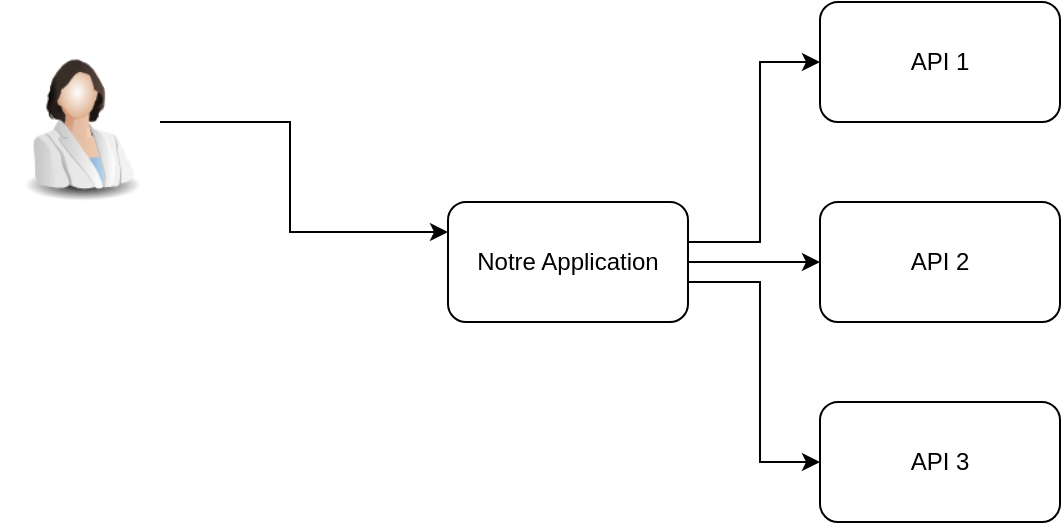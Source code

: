 <mxfile version="20.5.1" type="github">
  <diagram id="GDTgzpwl6AlGEdpOWveO" name="Page-1">
    <mxGraphModel dx="1298" dy="684" grid="1" gridSize="10" guides="1" tooltips="1" connect="1" arrows="1" fold="1" page="1" pageScale="1" pageWidth="827" pageHeight="1169" math="0" shadow="0">
      <root>
        <mxCell id="0" />
        <mxCell id="1" parent="0" />
        <mxCell id="0r8IiKB_RUEmIjIVpBx0-4" style="edgeStyle=orthogonalEdgeStyle;rounded=0;orthogonalLoop=1;jettySize=auto;html=1;entryX=0;entryY=0.25;entryDx=0;entryDy=0;" edge="1" parent="1" source="0r8IiKB_RUEmIjIVpBx0-2" target="0r8IiKB_RUEmIjIVpBx0-3">
          <mxGeometry relative="1" as="geometry">
            <Array as="points">
              <mxPoint x="275" y="160" />
              <mxPoint x="275" y="215" />
            </Array>
          </mxGeometry>
        </mxCell>
        <mxCell id="0r8IiKB_RUEmIjIVpBx0-2" value="" style="image;html=1;image=img/lib/clip_art/people/Scientist_Woman_128x128.png" vertex="1" parent="1">
          <mxGeometry x="130" y="120" width="80" height="80" as="geometry" />
        </mxCell>
        <mxCell id="0r8IiKB_RUEmIjIVpBx0-8" style="edgeStyle=orthogonalEdgeStyle;rounded=0;orthogonalLoop=1;jettySize=auto;html=1;entryX=0;entryY=0.5;entryDx=0;entryDy=0;" edge="1" parent="1" source="0r8IiKB_RUEmIjIVpBx0-3" target="0r8IiKB_RUEmIjIVpBx0-5">
          <mxGeometry relative="1" as="geometry">
            <Array as="points">
              <mxPoint x="510" y="220" />
              <mxPoint x="510" y="130" />
            </Array>
          </mxGeometry>
        </mxCell>
        <mxCell id="0r8IiKB_RUEmIjIVpBx0-9" style="edgeStyle=orthogonalEdgeStyle;rounded=0;orthogonalLoop=1;jettySize=auto;html=1;exitX=1;exitY=0.5;exitDx=0;exitDy=0;entryX=0;entryY=0.5;entryDx=0;entryDy=0;" edge="1" parent="1" source="0r8IiKB_RUEmIjIVpBx0-3" target="0r8IiKB_RUEmIjIVpBx0-6">
          <mxGeometry relative="1" as="geometry">
            <Array as="points">
              <mxPoint x="474" y="230" />
            </Array>
          </mxGeometry>
        </mxCell>
        <mxCell id="0r8IiKB_RUEmIjIVpBx0-10" style="edgeStyle=orthogonalEdgeStyle;rounded=0;orthogonalLoop=1;jettySize=auto;html=1;entryX=0;entryY=0.5;entryDx=0;entryDy=0;" edge="1" parent="1" source="0r8IiKB_RUEmIjIVpBx0-3" target="0r8IiKB_RUEmIjIVpBx0-7">
          <mxGeometry relative="1" as="geometry">
            <Array as="points">
              <mxPoint x="510" y="240" />
              <mxPoint x="510" y="330" />
            </Array>
          </mxGeometry>
        </mxCell>
        <mxCell id="0r8IiKB_RUEmIjIVpBx0-3" value="Notre Application" style="rounded=1;whiteSpace=wrap;html=1;" vertex="1" parent="1">
          <mxGeometry x="354" y="200" width="120" height="60" as="geometry" />
        </mxCell>
        <mxCell id="0r8IiKB_RUEmIjIVpBx0-5" value="API 1" style="rounded=1;whiteSpace=wrap;html=1;" vertex="1" parent="1">
          <mxGeometry x="540" y="100" width="120" height="60" as="geometry" />
        </mxCell>
        <mxCell id="0r8IiKB_RUEmIjIVpBx0-6" value="API 2" style="rounded=1;whiteSpace=wrap;html=1;" vertex="1" parent="1">
          <mxGeometry x="540" y="200" width="120" height="60" as="geometry" />
        </mxCell>
        <mxCell id="0r8IiKB_RUEmIjIVpBx0-7" value="API 3" style="rounded=1;whiteSpace=wrap;html=1;" vertex="1" parent="1">
          <mxGeometry x="540" y="300" width="120" height="60" as="geometry" />
        </mxCell>
      </root>
    </mxGraphModel>
  </diagram>
</mxfile>
